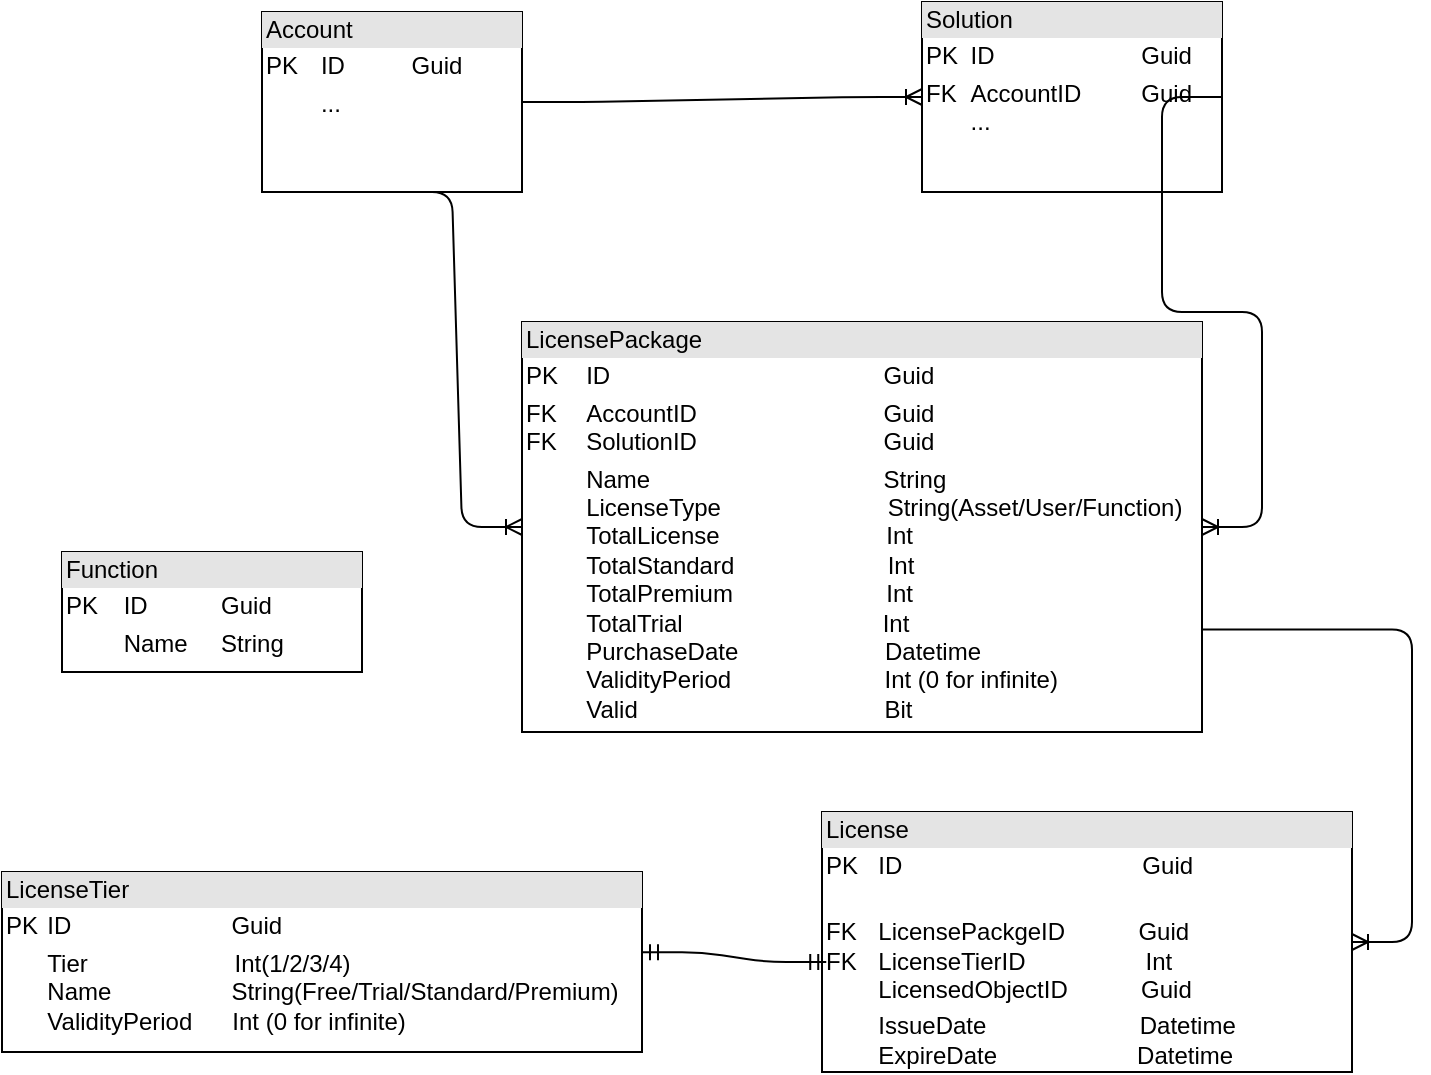 <mxfile version="10.6.7" type="github"><diagram id="KSxbOmOcH6mmjFgYZ03I" name="Physical Data Model"><mxGraphModel dx="1390" dy="742" grid="1" gridSize="10" guides="1" tooltips="1" connect="1" arrows="1" fold="1" page="1" pageScale="1" pageWidth="850" pageHeight="1100" math="0" shadow="0"><root><mxCell id="0"/><mxCell id="1" parent="0"/><mxCell id="JpbKDBB_kq2TJx9W7iRS-8" value="&lt;div style=&quot;box-sizing: border-box ; width: 100% ; background: #e4e4e4 ; padding: 2px&quot;&gt;LicensePackage&lt;br&gt;&lt;/div&gt;&lt;table style=&quot;width: 100% ; font-size: 1em&quot; cellpadding=&quot;2&quot; cellspacing=&quot;0&quot;&gt;&lt;tbody&gt;&lt;tr&gt;&lt;td&gt;PK&lt;/td&gt;&lt;td&gt;ID&amp;nbsp; &amp;nbsp; &amp;nbsp; &amp;nbsp; &amp;nbsp; &amp;nbsp; &amp;nbsp; &amp;nbsp; &amp;nbsp; &amp;nbsp; &amp;nbsp; &amp;nbsp; &amp;nbsp; &amp;nbsp; &amp;nbsp; &amp;nbsp; &amp;nbsp; &amp;nbsp; &amp;nbsp; &amp;nbsp; &amp;nbsp;Guid&lt;br&gt;&lt;/td&gt;&lt;/tr&gt;&lt;tr&gt;&lt;td&gt;FK&amp;nbsp; &amp;nbsp;&lt;br&gt;FK&lt;br&gt;&lt;/td&gt;&lt;td&gt;AccountID&amp;nbsp; &amp;nbsp; &amp;nbsp; &amp;nbsp; &amp;nbsp; &amp;nbsp; &amp;nbsp; &amp;nbsp; &amp;nbsp; &amp;nbsp; &amp;nbsp; &amp;nbsp; &amp;nbsp; &amp;nbsp; Guid&lt;br&gt;SolutionID&amp;nbsp; &amp;nbsp; &amp;nbsp; &amp;nbsp; &amp;nbsp; &amp;nbsp; &amp;nbsp; &amp;nbsp; &amp;nbsp; &amp;nbsp; &amp;nbsp; &amp;nbsp; &amp;nbsp; &amp;nbsp; Guid&lt;br&gt;&lt;/td&gt;&lt;/tr&gt;&lt;tr&gt;&lt;td&gt;&lt;/td&gt;&lt;td&gt;Name&amp;nbsp; &amp;nbsp; &amp;nbsp; &amp;nbsp; &amp;nbsp; &amp;nbsp; &amp;nbsp; &amp;nbsp; &amp;nbsp; &amp;nbsp; &amp;nbsp; &amp;nbsp; &amp;nbsp; &amp;nbsp; &amp;nbsp; &amp;nbsp; &amp;nbsp; &amp;nbsp;String&lt;br&gt;LicenseType&amp;nbsp; &amp;nbsp; &amp;nbsp; &amp;nbsp; &amp;nbsp; &amp;nbsp; &amp;nbsp; &amp;nbsp; &amp;nbsp; &amp;nbsp; &amp;nbsp; &amp;nbsp; &amp;nbsp;String(Asset/User/Function)&lt;br&gt;TotalLicense&amp;nbsp; &amp;nbsp; &amp;nbsp; &amp;nbsp; &amp;nbsp; &amp;nbsp; &amp;nbsp; &amp;nbsp; &amp;nbsp; &amp;nbsp; &amp;nbsp; &amp;nbsp; &amp;nbsp;Int&lt;br&gt;TotalStandard&amp;nbsp; &amp;nbsp; &amp;nbsp; &amp;nbsp; &amp;nbsp; &amp;nbsp; &amp;nbsp; &amp;nbsp; &amp;nbsp; &amp;nbsp; &amp;nbsp; &amp;nbsp;Int&lt;br&gt;TotalPremium&amp;nbsp; &amp;nbsp; &amp;nbsp; &amp;nbsp; &amp;nbsp; &amp;nbsp; &amp;nbsp; &amp;nbsp; &amp;nbsp; &amp;nbsp; &amp;nbsp; &amp;nbsp;Int&lt;br&gt;TotalTrial&amp;nbsp; &amp;nbsp; &amp;nbsp; &amp;nbsp; &amp;nbsp; &amp;nbsp; &amp;nbsp; &amp;nbsp; &amp;nbsp; &amp;nbsp; &amp;nbsp; &amp;nbsp; &amp;nbsp; &amp;nbsp; &amp;nbsp; Int&lt;br&gt;PurchaseDate&amp;nbsp; &amp;nbsp; &amp;nbsp; &amp;nbsp; &amp;nbsp; &amp;nbsp; &amp;nbsp; &amp;nbsp; &amp;nbsp; &amp;nbsp; &amp;nbsp; Datetime&lt;br&gt;ValidityPeriod&amp;nbsp; &amp;nbsp; &amp;nbsp; &amp;nbsp; &amp;nbsp; &amp;nbsp; &amp;nbsp; &amp;nbsp; &amp;nbsp; &amp;nbsp; &amp;nbsp; &amp;nbsp;Int (0 for infinite)&lt;br&gt;Valid&amp;nbsp; &amp;nbsp; &amp;nbsp; &amp;nbsp; &amp;nbsp; &amp;nbsp; &amp;nbsp; &amp;nbsp; &amp;nbsp; &amp;nbsp; &amp;nbsp; &amp;nbsp; &amp;nbsp; &amp;nbsp; &amp;nbsp; &amp;nbsp; &amp;nbsp; &amp;nbsp; &amp;nbsp;Bit&lt;br&gt;&lt;br&gt;&lt;br&gt;&lt;br&gt;&lt;br&gt;&lt;/td&gt;&lt;/tr&gt;&lt;/tbody&gt;&lt;/table&gt;" style="verticalAlign=top;align=left;overflow=fill;html=1;" parent="1" vertex="1"><mxGeometry x="320" y="285" width="340" height="205" as="geometry"/></mxCell><mxCell id="ixGIHUXid6AagIPGlyrk-13" value="&lt;div style=&quot;box-sizing: border-box ; width: 100% ; background: #e4e4e4 ; padding: 2px&quot;&gt;License&lt;br&gt;&lt;/div&gt;&lt;table style=&quot;width: 100% ; font-size: 1em&quot; cellpadding=&quot;2&quot; cellspacing=&quot;0&quot;&gt;&lt;tbody&gt;&lt;tr&gt;&lt;td&gt;PK&lt;/td&gt;&lt;td&gt;ID&amp;nbsp; &amp;nbsp; &amp;nbsp; &amp;nbsp; &amp;nbsp; &amp;nbsp; &amp;nbsp; &amp;nbsp; &amp;nbsp; &amp;nbsp; &amp;nbsp; &amp;nbsp; &amp;nbsp; &amp;nbsp; &amp;nbsp; &amp;nbsp; &amp;nbsp; &amp;nbsp; Guid&lt;br&gt;&lt;/td&gt;&lt;/tr&gt;&lt;tr&gt;&lt;td&gt;FK&lt;br&gt;FK&lt;/td&gt;&lt;td&gt;&lt;br&gt;LicensePackgeID&amp;nbsp; &amp;nbsp; &amp;nbsp; &amp;nbsp; &amp;nbsp; &amp;nbsp;Guid&lt;br&gt;LicenseTierID&amp;nbsp; &amp;nbsp; &amp;nbsp; &amp;nbsp; &amp;nbsp; &amp;nbsp; &amp;nbsp; &amp;nbsp; &amp;nbsp; Int&lt;br&gt;LicensedObjectID&amp;nbsp; &amp;nbsp; &amp;nbsp; &amp;nbsp; &amp;nbsp; &amp;nbsp;Guid&lt;br&gt;&lt;/td&gt;&lt;/tr&gt;&lt;tr&gt;&lt;td&gt;&lt;br&gt;&lt;/td&gt;&lt;td&gt;IssueDate&amp;nbsp; &amp;nbsp; &amp;nbsp; &amp;nbsp; &amp;nbsp; &amp;nbsp; &amp;nbsp; &amp;nbsp; &amp;nbsp; &amp;nbsp; &amp;nbsp; &amp;nbsp;Datetime&lt;br&gt;ExpireDate&amp;nbsp; &amp;nbsp; &amp;nbsp; &amp;nbsp; &amp;nbsp; &amp;nbsp; &amp;nbsp; &amp;nbsp; &amp;nbsp; &amp;nbsp; &amp;nbsp;Datetime&lt;br&gt;&lt;br&gt;&lt;br&gt;&lt;br&gt;&lt;br&gt;&lt;/td&gt;&lt;/tr&gt;&lt;/tbody&gt;&lt;/table&gt;" style="verticalAlign=top;align=left;overflow=fill;html=1;" parent="1" vertex="1"><mxGeometry x="470" y="530" width="265" height="130" as="geometry"/></mxCell><mxCell id="ixGIHUXid6AagIPGlyrk-14" value="&lt;div style=&quot;box-sizing: border-box ; width: 100% ; background: #e4e4e4 ; padding: 2px&quot;&gt;Solution&lt;/div&gt;&lt;table style=&quot;width: 100% ; font-size: 1em&quot; cellpadding=&quot;2&quot; cellspacing=&quot;0&quot;&gt;&lt;tbody&gt;&lt;tr&gt;&lt;td&gt;PK&lt;/td&gt;&lt;td&gt;ID&amp;nbsp; &amp;nbsp; &amp;nbsp; &amp;nbsp; &amp;nbsp; &amp;nbsp; &amp;nbsp; &amp;nbsp; &amp;nbsp; &amp;nbsp; &amp;nbsp; Guid&lt;/td&gt;&lt;/tr&gt;&lt;tr&gt;&lt;td&gt;FK&lt;br&gt;&lt;br&gt;&lt;/td&gt;&lt;td&gt;AccountID&amp;nbsp; &amp;nbsp; &amp;nbsp; &amp;nbsp; &amp;nbsp;Guid&lt;br&gt;...&lt;/td&gt;&lt;/tr&gt;&lt;tr&gt;&lt;td&gt;&lt;/td&gt;&lt;td&gt;&lt;br&gt;&lt;br&gt;&lt;/td&gt;&lt;/tr&gt;&lt;/tbody&gt;&lt;/table&gt;" style="verticalAlign=top;align=left;overflow=fill;html=1;" parent="1" vertex="1"><mxGeometry x="520" y="125" width="150" height="95" as="geometry"/></mxCell><mxCell id="ixGIHUXid6AagIPGlyrk-16" value="&lt;div style=&quot;box-sizing: border-box ; width: 100% ; background: #e4e4e4 ; padding: 2px&quot;&gt;Account&lt;/div&gt;&lt;table style=&quot;width: 100% ; font-size: 1em&quot; cellpadding=&quot;2&quot; cellspacing=&quot;0&quot;&gt;&lt;tbody&gt;&lt;tr&gt;&lt;td&gt;PK&lt;/td&gt;&lt;td&gt;ID&amp;nbsp; &amp;nbsp; &amp;nbsp; &amp;nbsp; &amp;nbsp; Guid&lt;/td&gt;&lt;/tr&gt;&lt;tr&gt;&lt;td&gt;&lt;br&gt;&lt;/td&gt;&lt;td&gt;...&lt;/td&gt;&lt;/tr&gt;&lt;tr&gt;&lt;td&gt;&lt;/td&gt;&lt;td&gt;&lt;br&gt;&lt;/td&gt;&lt;/tr&gt;&lt;/tbody&gt;&lt;/table&gt;" style="verticalAlign=top;align=left;overflow=fill;html=1;" parent="1" vertex="1"><mxGeometry x="190" y="130" width="130" height="90" as="geometry"/></mxCell><mxCell id="ixGIHUXid6AagIPGlyrk-19" value="" style="edgeStyle=entityRelationEdgeStyle;fontSize=12;html=1;endArrow=ERoneToMany;exitX=1;exitY=0.5;exitDx=0;exitDy=0;" parent="1" source="ixGIHUXid6AagIPGlyrk-16" target="ixGIHUXid6AagIPGlyrk-14" edge="1"><mxGeometry width="100" height="100" relative="1" as="geometry"><mxPoint x="405" y="740" as="sourcePoint"/><mxPoint x="505" y="640" as="targetPoint"/></mxGeometry></mxCell><mxCell id="ixGIHUXid6AagIPGlyrk-24" value="" style="edgeStyle=entityRelationEdgeStyle;fontSize=12;html=1;endArrow=ERoneToMany;exitX=1;exitY=0.5;exitDx=0;exitDy=0;" parent="1" source="ixGIHUXid6AagIPGlyrk-14" target="JpbKDBB_kq2TJx9W7iRS-8" edge="1"><mxGeometry width="100" height="100" relative="1" as="geometry"><mxPoint x="600" y="305" as="sourcePoint"/><mxPoint x="280" y="505" as="targetPoint"/></mxGeometry></mxCell><mxCell id="ixGIHUXid6AagIPGlyrk-27" value="" style="edgeStyle=entityRelationEdgeStyle;fontSize=12;html=1;endArrow=ERoneToMany;exitX=0.5;exitY=1;exitDx=0;exitDy=0;entryX=0;entryY=0.5;entryDx=0;entryDy=0;" parent="1" source="ixGIHUXid6AagIPGlyrk-16" target="JpbKDBB_kq2TJx9W7iRS-8" edge="1"><mxGeometry width="100" height="100" relative="1" as="geometry"><mxPoint x="180" y="890" as="sourcePoint"/><mxPoint x="280" y="790" as="targetPoint"/></mxGeometry></mxCell><mxCell id="ixGIHUXid6AagIPGlyrk-28" value="" style="edgeStyle=entityRelationEdgeStyle;fontSize=12;html=1;endArrow=ERoneToMany;exitX=1;exitY=0.75;exitDx=0;exitDy=0;" parent="1" source="JpbKDBB_kq2TJx9W7iRS-8" target="ixGIHUXid6AagIPGlyrk-13" edge="1"><mxGeometry width="100" height="100" relative="1" as="geometry"><mxPoint x="190" y="880" as="sourcePoint"/><mxPoint x="290" y="780" as="targetPoint"/></mxGeometry></mxCell><mxCell id="ixGIHUXid6AagIPGlyrk-29" value="&lt;div style=&quot;box-sizing: border-box ; width: 100% ; background: #e4e4e4 ; padding: 2px&quot;&gt;LicenseTier&lt;br&gt;&lt;/div&gt;&lt;table style=&quot;width: 100% ; font-size: 1em&quot; cellpadding=&quot;2&quot; cellspacing=&quot;0&quot;&gt;&lt;tbody&gt;&lt;tr&gt;&lt;td&gt;PK&lt;/td&gt;&lt;td&gt;ID&amp;nbsp; &amp;nbsp; &amp;nbsp; &amp;nbsp; &amp;nbsp; &amp;nbsp; &amp;nbsp; &amp;nbsp; &amp;nbsp; &amp;nbsp; &amp;nbsp; &amp;nbsp; Guid&lt;br&gt;&lt;/td&gt;&lt;/tr&gt;&lt;tr&gt;&lt;td&gt;&lt;br&gt;&lt;/td&gt;&lt;td&gt;Tier&amp;nbsp; &amp;nbsp; &amp;nbsp; &amp;nbsp; &amp;nbsp; &amp;nbsp; &amp;nbsp; &amp;nbsp; &amp;nbsp; &amp;nbsp; &amp;nbsp; Int(1/2/3/4)&lt;br&gt;Name&amp;nbsp; &amp;nbsp; &amp;nbsp; &amp;nbsp; &amp;nbsp; &amp;nbsp; &amp;nbsp; &amp;nbsp; &amp;nbsp; String(Free/Trial/Standard/Premium)&lt;br&gt;ValidityPeriod&amp;nbsp; &amp;nbsp; &amp;nbsp; Int (0 for infinite)&lt;/td&gt;&lt;/tr&gt;&lt;tr&gt;&lt;td&gt;&lt;/td&gt;&lt;td&gt;&lt;br&gt;&lt;br&gt;&lt;br&gt;&lt;br&gt;&lt;/td&gt;&lt;/tr&gt;&lt;/tbody&gt;&lt;/table&gt;" style="verticalAlign=top;align=left;overflow=fill;html=1;" parent="1" vertex="1"><mxGeometry x="60" y="560" width="320" height="90" as="geometry"/></mxCell><mxCell id="cGQ6ZyAgJR6jzeZ4LdBA-5" value="" style="edgeStyle=entityRelationEdgeStyle;fontSize=12;html=1;endArrow=ERmandOne;startArrow=ERmandOne;entryX=0.008;entryY=0.577;entryDx=0;entryDy=0;entryPerimeter=0;exitX=1;exitY=0.446;exitDx=0;exitDy=0;exitPerimeter=0;" parent="1" source="ixGIHUXid6AagIPGlyrk-29" target="ixGIHUXid6AagIPGlyrk-13" edge="1"><mxGeometry width="100" height="100" relative="1" as="geometry"><mxPoint x="70" y="800" as="sourcePoint"/><mxPoint x="170" y="700" as="targetPoint"/></mxGeometry></mxCell><mxCell id="cGQ6ZyAgJR6jzeZ4LdBA-6" value="&lt;div style=&quot;box-sizing: border-box ; width: 100% ; background: #e4e4e4 ; padding: 2px&quot;&gt;Function&lt;/div&gt;&lt;table style=&quot;width: 100% ; font-size: 1em&quot; cellpadding=&quot;2&quot; cellspacing=&quot;0&quot;&gt;&lt;tbody&gt;&lt;tr&gt;&lt;td&gt;PK&lt;/td&gt;&lt;td&gt;ID&amp;nbsp; &amp;nbsp; &amp;nbsp; &amp;nbsp; &amp;nbsp; &amp;nbsp;Guid&lt;br&gt;&lt;/td&gt;&lt;/tr&gt;&lt;tr&gt;&lt;td&gt;&lt;br&gt;&lt;/td&gt;&lt;td&gt;Name&amp;nbsp; &amp;nbsp; &amp;nbsp;String&lt;br&gt;&lt;br&gt;&lt;/td&gt;&lt;/tr&gt;&lt;tr&gt;&lt;td&gt;&lt;/td&gt;&lt;td&gt;&lt;br&gt;&lt;br&gt;&lt;br&gt;&lt;br&gt;&lt;/td&gt;&lt;/tr&gt;&lt;/tbody&gt;&lt;/table&gt;" style="verticalAlign=top;align=left;overflow=fill;html=1;" parent="1" vertex="1"><mxGeometry x="90" y="400" width="150" height="60" as="geometry"/></mxCell></root></mxGraphModel></diagram><diagram id="Ga2pKfcPRZZUnu-aJ7hj" name="Data Flow Chart"><mxGraphModel dx="1390" dy="742" grid="1" gridSize="10" guides="1" tooltips="1" connect="1" arrows="1" fold="1" page="1" pageScale="1" pageWidth="850" pageHeight="1100" math="0" shadow="0"><root><mxCell id="tUY4tZC0ZSs9ELTS7YR9-0"/><mxCell id="tUY4tZC0ZSs9ELTS7YR9-1" parent="tUY4tZC0ZSs9ELTS7YR9-0"/><mxCell id="dagdzYDTlH-CbPXMyH5S-0" value="Solution1" style="rounded=1;whiteSpace=wrap;html=1;arcSize=50;" vertex="1" parent="tUY4tZC0ZSs9ELTS7YR9-1"><mxGeometry x="80" y="120" width="90" height="50" as="geometry"/></mxCell><mxCell id="dagdzYDTlH-CbPXMyH5S-1" value="Solution2" style="rounded=1;whiteSpace=wrap;html=1;arcSize=50;" vertex="1" parent="tUY4tZC0ZSs9ELTS7YR9-1"><mxGeometry x="195" y="120" width="90" height="50" as="geometry"/></mxCell><mxCell id="dagdzYDTlH-CbPXMyH5S-3" value="Solution3" style="rounded=1;whiteSpace=wrap;html=1;arcSize=50;" vertex="1" parent="tUY4tZC0ZSs9ELTS7YR9-1"><mxGeometry x="305" y="120" width="90" height="50" as="geometry"/></mxCell><mxCell id="dagdzYDTlH-CbPXMyH5S-4" value="AdminSite" style="rounded=1;whiteSpace=wrap;html=1;arcSize=50;" vertex="1" parent="tUY4tZC0ZSs9ELTS7YR9-1"><mxGeometry x="490" y="120" width="90" height="50" as="geometry"/></mxCell><mxCell id="dagdzYDTlH-CbPXMyH5S-7" value="" style="rounded=0;whiteSpace=wrap;html=1;" vertex="1" parent="tUY4tZC0ZSs9ELTS7YR9-1"><mxGeometry x="80" y="347" width="570" height="323" as="geometry"/></mxCell><mxCell id="dagdzYDTlH-CbPXMyH5S-9" value="&lt;font style=&quot;font-size: 18px&quot;&gt;Platform&lt;/font&gt;" style="text;html=1;strokeColor=none;fillColor=none;align=center;verticalAlign=middle;whiteSpace=wrap;rounded=0;" vertex="1" parent="tUY4tZC0ZSs9ELTS7YR9-1"><mxGeometry x="112.5" y="360" width="50" height="30" as="geometry"/></mxCell><mxCell id="dagdzYDTlH-CbPXMyH5S-10" value="Protected API Controllers" style="rounded=1;whiteSpace=wrap;html=1;" vertex="1" parent="tUY4tZC0ZSs9ELTS7YR9-1"><mxGeometry x="189" y="383" width="100" height="60" as="geometry"/></mxCell><mxCell id="dagdzYDTlH-CbPXMyH5S-11" value="License Controller" style="rounded=1;whiteSpace=wrap;html=1;" vertex="1" parent="tUY4tZC0ZSs9ELTS7YR9-1"><mxGeometry x="485" y="383" width="100" height="60" as="geometry"/></mxCell><mxCell id="dagdzYDTlH-CbPXMyH5S-12" value="License Management" style="rounded=1;whiteSpace=wrap;html=1;" vertex="1" parent="tUY4tZC0ZSs9ELTS7YR9-1"><mxGeometry x="320" y="506" width="120" height="60" as="geometry"/></mxCell><mxCell id="dagdzYDTlH-CbPXMyH5S-15" value="......" style="text;html=1;strokeColor=none;fillColor=none;align=center;verticalAlign=middle;whiteSpace=wrap;rounded=0;" vertex="1" parent="tUY4tZC0ZSs9ELTS7YR9-1"><mxGeometry x="405" y="135" width="40" height="20" as="geometry"/></mxCell><mxCell id="93HmT2TomzyNBD_ghCs3-3" value="" style="strokeWidth=2;html=1;shape=mxgraph.flowchart.annotation_1;align=left;pointerEvents=1;direction=north;" vertex="1" parent="tUY4tZC0ZSs9ELTS7YR9-1"><mxGeometry x="120" y="170" width="120" height="30" as="geometry"/></mxCell><mxCell id="93HmT2TomzyNBD_ghCs3-4" value="" style="strokeWidth=2;html=1;shape=mxgraph.flowchart.annotation_1;align=left;pointerEvents=1;direction=north;" vertex="1" parent="tUY4tZC0ZSs9ELTS7YR9-1"><mxGeometry x="240" y="170" width="120" height="30" as="geometry"/></mxCell><mxCell id="93HmT2TomzyNBD_ghCs3-5" value="" style="endArrow=classic;html=1;exitX=0;exitY=0;exitDx=0;exitDy=0;exitPerimeter=0;" edge="1" parent="tUY4tZC0ZSs9ELTS7YR9-1" source="93HmT2TomzyNBD_ghCs3-4" target="dagdzYDTlH-CbPXMyH5S-10"><mxGeometry width="50" height="50" relative="1" as="geometry"><mxPoint x="80" y="550" as="sourcePoint"/><mxPoint x="130" y="500" as="targetPoint"/></mxGeometry></mxCell><mxCell id="93HmT2TomzyNBD_ghCs3-9" value="" style="swimlane;fontStyle=0;childLayout=stackLayout;horizontal=1;startSize=22;fillColor=none;horizontalStack=0;resizeParent=1;resizeParentMax=0;resizeLast=0;collapsible=1;marginBottom=0;swimlaneFillColor=#ffffff;align=center;fontSize=14;" vertex="1" parent="tUY4tZC0ZSs9ELTS7YR9-1"><mxGeometry x="250" y="210.5" width="150" height="126" as="geometry"><mxRectangle x="250" y="215.5" width="50" height="40" as="alternateBounds"/></mxGeometry></mxCell><mxCell id="93HmT2TomzyNBD_ghCs3-10" value="SolutionID" style="text;strokeColor=none;fillColor=none;spacingLeft=4;spacingRight=4;overflow=hidden;rotatable=0;points=[[0,0.5],[1,0.5]];portConstraint=eastwest;fontSize=12;" vertex="1" parent="93HmT2TomzyNBD_ghCs3-9"><mxGeometry y="22" width="150" height="26" as="geometry"/></mxCell><mxCell id="93HmT2TomzyNBD_ghCs3-11" value="AccountID" style="text;strokeColor=none;fillColor=none;spacingLeft=4;spacingRight=4;overflow=hidden;rotatable=0;points=[[0,0.5],[1,0.5]];portConstraint=eastwest;fontSize=12;" vertex="1" parent="93HmT2TomzyNBD_ghCs3-9"><mxGeometry y="48" width="150" height="26" as="geometry"/></mxCell><mxCell id="93HmT2TomzyNBD_ghCs3-12" value="UserID" style="text;strokeColor=none;fillColor=none;spacingLeft=4;spacingRight=4;overflow=hidden;rotatable=0;points=[[0,0.5],[1,0.5]];portConstraint=eastwest;fontSize=12;" vertex="1" parent="93HmT2TomzyNBD_ghCs3-9"><mxGeometry y="74" width="150" height="26" as="geometry"/></mxCell><mxCell id="93HmT2TomzyNBD_ghCs3-13" value="AeestID" style="text;strokeColor=none;fillColor=none;spacingLeft=4;spacingRight=4;overflow=hidden;rotatable=0;points=[[0,0.5],[1,0.5]];portConstraint=eastwest;fontSize=12;" vertex="1" parent="93HmT2TomzyNBD_ghCs3-9"><mxGeometry y="100" width="150" height="26" as="geometry"/></mxCell><mxCell id="93HmT2TomzyNBD_ghCs3-14" value="" style="swimlane;fontStyle=0;childLayout=stackLayout;horizontal=1;startSize=22;fillColor=none;horizontalStack=0;resizeParent=1;resizeParentMax=0;resizeLast=0;collapsible=1;marginBottom=0;swimlaneFillColor=#ffffff;align=center;fontSize=14;" vertex="1" parent="tUY4tZC0ZSs9ELTS7YR9-1"><mxGeometry x="137.5" y="471" width="85" height="48" as="geometry"><mxRectangle x="250" y="215.5" width="50" height="40" as="alternateBounds"/></mxGeometry></mxCell><mxCell id="93HmT2TomzyNBD_ghCs3-15" value="ModuleID" style="text;strokeColor=none;fillColor=none;spacingLeft=4;spacingRight=4;overflow=hidden;rotatable=0;points=[[0,0.5],[1,0.5]];portConstraint=eastwest;fontSize=12;" vertex="1" parent="93HmT2TomzyNBD_ghCs3-14"><mxGeometry y="22" width="85" height="26" as="geometry"/></mxCell><mxCell id="93HmT2TomzyNBD_ghCs3-24" value="LicenseDto" style="swimlane;fontStyle=0;childLayout=stackLayout;horizontal=1;startSize=22;fillColor=none;horizontalStack=0;resizeParent=1;resizeParentMax=0;resizeLast=0;collapsible=1;marginBottom=0;swimlaneFillColor=#ffffff;align=center;fontSize=14;" vertex="1" parent="tUY4tZC0ZSs9ELTS7YR9-1"><mxGeometry x="297" y="397" width="108" height="74" as="geometry"><mxRectangle x="250" y="215.5" width="50" height="40" as="alternateBounds"/></mxGeometry></mxCell><mxCell id="93HmT2TomzyNBD_ghCs3-25" value="LicenseTier" style="text;strokeColor=none;fillColor=none;spacingLeft=4;spacingRight=4;overflow=hidden;rotatable=0;points=[[0,0.5],[1,0.5]];portConstraint=eastwest;fontSize=12;" vertex="1" parent="93HmT2TomzyNBD_ghCs3-24"><mxGeometry y="22" width="108" height="26" as="geometry"/></mxCell><mxCell id="93HmT2TomzyNBD_ghCs3-26" value="ExpireDate" style="text;strokeColor=none;fillColor=none;spacingLeft=4;spacingRight=4;overflow=hidden;rotatable=0;points=[[0,0.5],[1,0.5]];portConstraint=eastwest;fontSize=12;" vertex="1" parent="93HmT2TomzyNBD_ghCs3-24"><mxGeometry y="48" width="108" height="26" as="geometry"/></mxCell><mxCell id="xBq7V-062DbIxEvdO1Gb-3" value="" style="edgeStyle=segmentEdgeStyle;endArrow=classic;html=1;exitX=1;exitY=0.25;exitDx=0;exitDy=0;entryX=0.25;entryY=1;entryDx=0;entryDy=0;" edge="1" parent="tUY4tZC0ZSs9ELTS7YR9-1" source="dagdzYDTlH-CbPXMyH5S-12" target="dagdzYDTlH-CbPXMyH5S-11"><mxGeometry width="50" height="50" relative="1" as="geometry"><mxPoint x="330" y="522" as="sourcePoint"/><mxPoint x="288" y="461" as="targetPoint"/></mxGeometry></mxCell><mxCell id="xBq7V-062DbIxEvdO1Gb-7" value="License Packge" style="verticalLabelPosition=bottom;verticalAlign=top;html=1;strokeWidth=2;shape=parallelogram;perimeter=parallelogramPerimeter;whiteSpace=wrap;rounded=1;arcSize=12;size=0.23;" vertex="1" parent="tUY4tZC0ZSs9ELTS7YR9-1"><mxGeometry x="555" y="188" width="60" height="31" as="geometry"/></mxCell><mxCell id="xBq7V-062DbIxEvdO1Gb-9" value="License" style="verticalLabelPosition=bottom;verticalAlign=top;html=1;strokeWidth=2;shape=parallelogram;perimeter=parallelogramPerimeter;whiteSpace=wrap;rounded=1;arcSize=12;size=0.23;" vertex="1" parent="tUY4tZC0ZSs9ELTS7YR9-1"><mxGeometry x="555" y="272" width="60" height="31" as="geometry"/></mxCell><mxCell id="xBq7V-062DbIxEvdO1Gb-10" value="" style="edgeStyle=segmentEdgeStyle;endArrow=classic;html=1;exitX=0.57;exitY=0.983;exitDx=0;exitDy=0;entryX=1;entryY=0.75;entryDx=0;entryDy=0;exitPerimeter=0;" edge="1" parent="tUY4tZC0ZSs9ELTS7YR9-1" source="dagdzYDTlH-CbPXMyH5S-11" target="dagdzYDTlH-CbPXMyH5S-12"><mxGeometry width="50" height="50" relative="1" as="geometry"><mxPoint x="80" y="660" as="sourcePoint"/><mxPoint x="130" y="610" as="targetPoint"/><Array as="points"><mxPoint x="542" y="551"/></Array></mxGeometry></mxCell><mxCell id="xBq7V-062DbIxEvdO1Gb-11" value="" style="edgeStyle=segmentEdgeStyle;endArrow=classic;html=1;exitX=0.183;exitY=-0.017;exitDx=0;exitDy=0;entryX=0.75;entryY=1;entryDx=0;entryDy=0;exitPerimeter=0;" edge="1" parent="tUY4tZC0ZSs9ELTS7YR9-1" source="dagdzYDTlH-CbPXMyH5S-12" target="dagdzYDTlH-CbPXMyH5S-10"><mxGeometry width="50" height="50" relative="1" as="geometry"><mxPoint x="260" y="456" as="sourcePoint"/><mxPoint x="330" y="546" as="targetPoint"/><Array as="points"><mxPoint x="342" y="480"/><mxPoint x="264" y="480"/></Array></mxGeometry></mxCell><mxCell id="xBq7V-062DbIxEvdO1Gb-12" value="" style="edgeStyle=segmentEdgeStyle;endArrow=classic;html=1;exitX=0.5;exitY=1;exitDx=0;exitDy=0;entryX=0;entryY=0.5;entryDx=0;entryDy=0;" edge="1" parent="tUY4tZC0ZSs9ELTS7YR9-1" source="dagdzYDTlH-CbPXMyH5S-10" target="dagdzYDTlH-CbPXMyH5S-12"><mxGeometry width="50" height="50" relative="1" as="geometry"><mxPoint x="352" y="515" as="sourcePoint"/><mxPoint x="274" y="453" as="targetPoint"/><Array as="points"><mxPoint x="239" y="536"/></Array></mxGeometry></mxCell><mxCell id="xBq7V-062DbIxEvdO1Gb-13" value="Memory Cache" style="rounded=1;whiteSpace=wrap;html=1;arcSize=18;" vertex="1" parent="tUY4tZC0ZSs9ELTS7YR9-1"><mxGeometry x="320" y="610" width="120" height="51" as="geometry"/></mxCell><mxCell id="xBq7V-062DbIxEvdO1Gb-14" value="" style="endArrow=classic;startArrow=classic;html=1;entryX=0.5;entryY=1;entryDx=0;entryDy=0;" edge="1" parent="tUY4tZC0ZSs9ELTS7YR9-1" source="xBq7V-062DbIxEvdO1Gb-13" target="dagdzYDTlH-CbPXMyH5S-12"><mxGeometry width="50" height="50" relative="1" as="geometry"><mxPoint x="80" y="740" as="sourcePoint"/><mxPoint x="130" y="690" as="targetPoint"/></mxGeometry></mxCell><mxCell id="xBq7V-062DbIxEvdO1Gb-15" value="" style="endArrow=classic;startArrow=classic;html=1;entryX=0.5;entryY=1;entryDx=0;entryDy=0;exitX=0.5;exitY=0;exitDx=0;exitDy=0;" edge="1" parent="tUY4tZC0ZSs9ELTS7YR9-1" source="dagdzYDTlH-CbPXMyH5S-11" target="dagdzYDTlH-CbPXMyH5S-4"><mxGeometry width="50" height="50" relative="1" as="geometry"><mxPoint x="80" y="740" as="sourcePoint"/><mxPoint x="130" y="690" as="targetPoint"/></mxGeometry></mxCell></root></mxGraphModel></diagram><diagram id="lzik223iiCsrk1k3yCJo" name="Inside Flow"><mxGraphModel dx="1635" dy="873" grid="1" gridSize="10" guides="1" tooltips="1" connect="1" arrows="1" fold="1" page="1" pageScale="1" pageWidth="850" pageHeight="1100" math="0" shadow="0"><root><mxCell id="2TIleIHDlY4YbE7Ja0DV-0"/><mxCell id="2TIleIHDlY4YbE7Ja0DV-1" parent="2TIleIHDlY4YbE7Ja0DV-0"/><mxCell id="afLYmKaXUe6SO4eEqty--5" value="" style="edgeStyle=orthogonalEdgeStyle;rounded=0;orthogonalLoop=1;jettySize=auto;html=1;" edge="1" parent="2TIleIHDlY4YbE7Ja0DV-1" source="Km2rjBwuWGD9jzRZR77W-0" target="afLYmKaXUe6SO4eEqty--4"><mxGeometry relative="1" as="geometry"/></mxCell><mxCell id="Km2rjBwuWGD9jzRZR77W-0" value="Start" style="strokeWidth=2;html=1;shape=mxgraph.flowchart.start_1;whiteSpace=wrap;" vertex="1" parent="2TIleIHDlY4YbE7Ja0DV-1"><mxGeometry x="375" y="80" width="100" height="60" as="geometry"/></mxCell><mxCell id="afLYmKaXUe6SO4eEqty--1" value="&lt;font style=&quot;font-size: 18px&quot;&gt;Protected API&lt;br&gt;&lt;/font&gt;&lt;br&gt;" style="text;html=1;strokeColor=none;fillColor=none;align=center;verticalAlign=middle;whiteSpace=wrap;rounded=0;" vertex="1" parent="2TIleIHDlY4YbE7Ja0DV-1"><mxGeometry x="80" y="40" width="200" height="60" as="geometry"/></mxCell><mxCell id="afLYmKaXUe6SO4eEqty--7" value="" style="edgeStyle=orthogonalEdgeStyle;rounded=0;orthogonalLoop=1;jettySize=auto;html=1;" edge="1" parent="2TIleIHDlY4YbE7Ja0DV-1" source="afLYmKaXUe6SO4eEqty--4"><mxGeometry relative="1" as="geometry"><mxPoint x="425" y="270" as="targetPoint"/></mxGeometry></mxCell><mxCell id="afLYmKaXUe6SO4eEqty--4" value="License Check" style="rounded=1;whiteSpace=wrap;html=1;absoluteArcSize=1;arcSize=14;strokeWidth=2;" vertex="1" parent="2TIleIHDlY4YbE7Ja0DV-1"><mxGeometry x="370" y="180" width="110" height="50" as="geometry"/></mxCell><mxCell id="afLYmKaXUe6SO4eEqty--10" value="Yes" style="edgeStyle=orthogonalEdgeStyle;rounded=0;orthogonalLoop=1;jettySize=auto;html=1;" edge="1" parent="2TIleIHDlY4YbE7Ja0DV-1" source="afLYmKaXUe6SO4eEqty--8" target="afLYmKaXUe6SO4eEqty--9"><mxGeometry relative="1" as="geometry"/></mxCell><mxCell id="afLYmKaXUe6SO4eEqty--12" value="No" style="edgeStyle=orthogonalEdgeStyle;rounded=0;orthogonalLoop=1;jettySize=auto;html=1;entryX=1;entryY=0.5;entryDx=0;entryDy=0;" edge="1" parent="2TIleIHDlY4YbE7Ja0DV-1" source="afLYmKaXUe6SO4eEqty--8" target="afLYmKaXUe6SO4eEqty--13"><mxGeometry relative="1" as="geometry"><mxPoint x="295" y="320" as="targetPoint"/></mxGeometry></mxCell><mxCell id="afLYmKaXUe6SO4eEqty--8" value="Memory Cache Hit" style="strokeWidth=2;html=1;shape=mxgraph.flowchart.decision;whiteSpace=wrap;" vertex="1" parent="2TIleIHDlY4YbE7Ja0DV-1"><mxGeometry x="375" y="270" width="100" height="100" as="geometry"/></mxCell><mxCell id="afLYmKaXUe6SO4eEqty--20" value="No" style="edgeStyle=orthogonalEdgeStyle;rounded=0;orthogonalLoop=1;jettySize=auto;html=1;" edge="1" parent="2TIleIHDlY4YbE7Ja0DV-1" source="afLYmKaXUe6SO4eEqty--9"><mxGeometry relative="1" as="geometry"><mxPoint x="425" y="610" as="targetPoint"/></mxGeometry></mxCell><mxCell id="afLYmKaXUe6SO4eEqty--45" value="Yes" style="edgeStyle=orthogonalEdgeStyle;rounded=0;orthogonalLoop=1;jettySize=auto;html=1;entryX=1;entryY=0.5;entryDx=0;entryDy=0;entryPerimeter=0;" edge="1" parent="2TIleIHDlY4YbE7Ja0DV-1" source="afLYmKaXUe6SO4eEqty--9" target="afLYmKaXUe6SO4eEqty--41"><mxGeometry relative="1" as="geometry"><mxPoint x="760" y="900" as="targetPoint"/><Array as="points"><mxPoint x="730" y="480"/><mxPoint x="730" y="893"/></Array></mxGeometry></mxCell><mxCell id="afLYmKaXUe6SO4eEqty--9" value="License Expired" style="strokeWidth=2;html=1;shape=mxgraph.flowchart.decision;whiteSpace=wrap;" vertex="1" parent="2TIleIHDlY4YbE7Ja0DV-1"><mxGeometry x="375" y="430" width="100" height="100" as="geometry"/></mxCell><mxCell id="afLYmKaXUe6SO4eEqty--15" value="" style="edgeStyle=orthogonalEdgeStyle;rounded=0;orthogonalLoop=1;jettySize=auto;html=1;entryX=0;entryY=0.5;entryDx=0;entryDy=0;entryPerimeter=0;" edge="1" parent="2TIleIHDlY4YbE7Ja0DV-1" source="afLYmKaXUe6SO4eEqty--13" target="afLYmKaXUe6SO4eEqty--9"><mxGeometry relative="1" as="geometry"><mxPoint x="245" y="435" as="targetPoint"/><Array as="points"><mxPoint x="245" y="480"/></Array></mxGeometry></mxCell><mxCell id="afLYmKaXUe6SO4eEqty--17" value="" style="edgeStyle=orthogonalEdgeStyle;rounded=0;orthogonalLoop=1;jettySize=auto;html=1;entryX=1;entryY=0.5;entryDx=0;entryDy=0;" edge="1" parent="2TIleIHDlY4YbE7Ja0DV-1" source="afLYmKaXUe6SO4eEqty--13" target="afLYmKaXUe6SO4eEqty--18"><mxGeometry relative="1" as="geometry"><mxPoint x="120" y="320" as="targetPoint"/></mxGeometry></mxCell><mxCell id="afLYmKaXUe6SO4eEqty--13" value="Internal Storage" style="shape=internalStorage;whiteSpace=wrap;html=1;dx=15;dy=15;rounded=1;arcSize=8;strokeWidth=2;" vertex="1" parent="2TIleIHDlY4YbE7Ja0DV-1"><mxGeometry x="180" y="285" width="140" height="70" as="geometry"/></mxCell><mxCell id="afLYmKaXUe6SO4eEqty--18" value="Add to Memory Cache" style="rounded=1;whiteSpace=wrap;html=1;absoluteArcSize=1;arcSize=14;strokeWidth=2;" vertex="1" parent="2TIleIHDlY4YbE7Ja0DV-1"><mxGeometry x="20" y="295" width="110" height="50" as="geometry"/></mxCell><mxCell id="afLYmKaXUe6SO4eEqty--36" value="" style="edgeStyle=orthogonalEdgeStyle;rounded=0;orthogonalLoop=1;jettySize=auto;html=1;" edge="1" parent="2TIleIHDlY4YbE7Ja0DV-1" source="afLYmKaXUe6SO4eEqty--25" target="afLYmKaXUe6SO4eEqty--35"><mxGeometry relative="1" as="geometry"/></mxCell><mxCell id="afLYmKaXUe6SO4eEqty--25" value="Premium" style="rounded=1;whiteSpace=wrap;html=1;absoluteArcSize=1;arcSize=14;strokeWidth=2;" vertex="1" parent="2TIleIHDlY4YbE7Ja0DV-1"><mxGeometry x="559" y="623.5" width="67" height="50" as="geometry"/></mxCell><mxCell id="afLYmKaXUe6SO4eEqty--35" value="Premium&amp;nbsp;Business Logic" style="rounded=1;whiteSpace=wrap;html=1;absoluteArcSize=1;arcSize=14;strokeWidth=2;" vertex="1" parent="2TIleIHDlY4YbE7Ja0DV-1"><mxGeometry x="538" y="740" width="110" height="60" as="geometry"/></mxCell><mxCell id="afLYmKaXUe6SO4eEqty--34" value="" style="edgeStyle=orthogonalEdgeStyle;rounded=0;orthogonalLoop=1;jettySize=auto;html=1;" edge="1" parent="2TIleIHDlY4YbE7Ja0DV-1" source="afLYmKaXUe6SO4eEqty--26" target="afLYmKaXUe6SO4eEqty--33"><mxGeometry relative="1" as="geometry"/></mxCell><mxCell id="afLYmKaXUe6SO4eEqty--26" value="Standard" style="rounded=1;whiteSpace=wrap;html=1;absoluteArcSize=1;arcSize=14;strokeWidth=2;" vertex="1" parent="2TIleIHDlY4YbE7Ja0DV-1"><mxGeometry x="433.5" y="623.5" width="67" height="50" as="geometry"/></mxCell><mxCell id="afLYmKaXUe6SO4eEqty--43" value="" style="edgeStyle=orthogonalEdgeStyle;rounded=0;orthogonalLoop=1;jettySize=auto;html=1;" edge="1" parent="2TIleIHDlY4YbE7Ja0DV-1" target="afLYmKaXUe6SO4eEqty--41"><mxGeometry relative="1" as="geometry"><mxPoint x="425" y="810" as="sourcePoint"/></mxGeometry></mxCell><mxCell id="afLYmKaXUe6SO4eEqty--33" value="Standard&amp;nbsp;Business Logic" style="rounded=1;whiteSpace=wrap;html=1;absoluteArcSize=1;arcSize=14;strokeWidth=2;" vertex="1" parent="2TIleIHDlY4YbE7Ja0DV-1"><mxGeometry x="413" y="742" width="108" height="58" as="geometry"/></mxCell><mxCell id="afLYmKaXUe6SO4eEqty--39" value="" style="edgeStyle=orthogonalEdgeStyle;rounded=0;orthogonalLoop=1;jettySize=auto;html=1;entryX=0.5;entryY=0;entryDx=0;entryDy=0;" edge="1" parent="2TIleIHDlY4YbE7Ja0DV-1" source="afLYmKaXUe6SO4eEqty--27" target="afLYmKaXUe6SO4eEqty--40"><mxGeometry relative="1" as="geometry"><mxPoint x="354.5" y="753.5" as="targetPoint"/></mxGeometry></mxCell><mxCell id="afLYmKaXUe6SO4eEqty--27" value="Trial" style="rounded=1;whiteSpace=wrap;html=1;absoluteArcSize=1;arcSize=14;strokeWidth=2;" vertex="1" parent="2TIleIHDlY4YbE7Ja0DV-1"><mxGeometry x="321" y="623.5" width="67" height="50" as="geometry"/></mxCell><mxCell id="afLYmKaXUe6SO4eEqty--30" value="" style="edgeStyle=orthogonalEdgeStyle;rounded=0;orthogonalLoop=1;jettySize=auto;html=1;" edge="1" parent="2TIleIHDlY4YbE7Ja0DV-1" source="afLYmKaXUe6SO4eEqty--28" target="afLYmKaXUe6SO4eEqty--29"><mxGeometry relative="1" as="geometry"/></mxCell><mxCell id="afLYmKaXUe6SO4eEqty--28" value="Free" style="rounded=1;whiteSpace=wrap;html=1;absoluteArcSize=1;arcSize=14;strokeWidth=2;" vertex="1" parent="2TIleIHDlY4YbE7Ja0DV-1"><mxGeometry x="220" y="623.5" width="67" height="50" as="geometry"/></mxCell><mxCell id="afLYmKaXUe6SO4eEqty--29" value="Free Business Logic" style="rounded=1;whiteSpace=wrap;html=1;absoluteArcSize=1;arcSize=14;strokeWidth=2;" vertex="1" parent="2TIleIHDlY4YbE7Ja0DV-1"><mxGeometry x="220" y="738.5" width="67" height="65" as="geometry"/></mxCell><mxCell id="afLYmKaXUe6SO4eEqty--40" value="Trial&amp;nbsp;Business Logic" style="rounded=1;whiteSpace=wrap;html=1;absoluteArcSize=1;arcSize=14;strokeWidth=2;" vertex="1" parent="2TIleIHDlY4YbE7Ja0DV-1"><mxGeometry x="310.5" y="740" width="89" height="65" as="geometry"/></mxCell><mxCell id="afLYmKaXUe6SO4eEqty--41" value="End" style="strokeWidth=2;html=1;shape=mxgraph.flowchart.terminator;whiteSpace=wrap;" vertex="1" parent="2TIleIHDlY4YbE7Ja0DV-1"><mxGeometry x="375" y="863" width="100" height="60" as="geometry"/></mxCell></root></mxGraphModel></diagram><diagram id="yDeQYMM-kPWUIT11MR7z" name="Flow Diagram - New Customer Onboarding"><mxGraphModel dx="1390" dy="742" grid="1" gridSize="10" guides="1" tooltips="1" connect="1" arrows="1" fold="1" page="1" pageScale="1" pageWidth="850" pageHeight="1100" math="0" shadow="0"><root><mxCell id="2RtMvwUDuluj3FMQANAP-0"/><mxCell id="2RtMvwUDuluj3FMQANAP-1" parent="2RtMvwUDuluj3FMQANAP-0"/><mxCell id="2RtMvwUDuluj3FMQANAP-26" value="Buy Assets/Licenses" style="edgeStyle=orthogonalEdgeStyle;rounded=0;orthogonalLoop=1;jettySize=auto;html=1;" parent="2RtMvwUDuluj3FMQANAP-1" source="2RtMvwUDuluj3FMQANAP-2" edge="1"><mxGeometry relative="1" as="geometry"><mxPoint x="410" y="50" as="targetPoint"/></mxGeometry></mxCell><mxCell id="2RtMvwUDuluj3FMQANAP-76" value="" style="edgeStyle=orthogonalEdgeStyle;rounded=0;orthogonalLoop=1;jettySize=auto;html=1;" parent="2RtMvwUDuluj3FMQANAP-1" source="2RtMvwUDuluj3FMQANAP-2" target="2RtMvwUDuluj3FMQANAP-68" edge="1"><mxGeometry relative="1" as="geometry"/></mxCell><mxCell id="2RtMvwUDuluj3FMQANAP-2" value="Customer" style="shape=umlActor;verticalLabelPosition=bottom;labelBackgroundColor=#ffffff;verticalAlign=top;html=1;" parent="2RtMvwUDuluj3FMQANAP-1" vertex="1"><mxGeometry x="170" y="20" width="30" height="60" as="geometry"/></mxCell><mxCell id="2RtMvwUDuluj3FMQANAP-28" value="" style="edgeStyle=orthogonalEdgeStyle;rounded=0;orthogonalLoop=1;jettySize=auto;html=1;" parent="2RtMvwUDuluj3FMQANAP-1" source="2RtMvwUDuluj3FMQANAP-3" edge="1"><mxGeometry relative="1" as="geometry"><mxPoint x="650" y="50" as="targetPoint"/></mxGeometry></mxCell><mxCell id="2RtMvwUDuluj3FMQANAP-3" value="HxGN&amp;nbsp; Sales" style="shape=umlActor;verticalLabelPosition=bottom;labelBackgroundColor=#ffffff;verticalAlign=top;html=1;" parent="2RtMvwUDuluj3FMQANAP-1" vertex="1"><mxGeometry x="405" y="20" width="30" height="60" as="geometry"/></mxCell><mxCell id="2RtMvwUDuluj3FMQANAP-29" value="" style="edgeStyle=orthogonalEdgeStyle;rounded=0;orthogonalLoop=1;jettySize=auto;html=1;" parent="2RtMvwUDuluj3FMQANAP-1" source="2RtMvwUDuluj3FMQANAP-4" target="2RtMvwUDuluj3FMQANAP-13" edge="1"><mxGeometry relative="1" as="geometry"/></mxCell><mxCell id="2RtMvwUDuluj3FMQANAP-4" value="HxGN Admin" style="shape=umlActor;verticalLabelPosition=bottom;labelBackgroundColor=#ffffff;verticalAlign=top;html=1;" parent="2RtMvwUDuluj3FMQANAP-1" vertex="1"><mxGeometry x="650" y="20" width="30" height="60" as="geometry"/></mxCell><mxCell id="2RtMvwUDuluj3FMQANAP-35" value="" style="edgeStyle=orthogonalEdgeStyle;rounded=0;orthogonalLoop=1;jettySize=auto;html=1;" parent="2RtMvwUDuluj3FMQANAP-1" source="2RtMvwUDuluj3FMQANAP-7" target="2RtMvwUDuluj3FMQANAP-9" edge="1"><mxGeometry relative="1" as="geometry"/></mxCell><mxCell id="2RtMvwUDuluj3FMQANAP-7" value="Create Account" style="rounded=1;whiteSpace=wrap;html=1;absoluteArcSize=1;arcSize=14;strokeWidth=2;" parent="2RtMvwUDuluj3FMQANAP-1" vertex="1"><mxGeometry x="540" y="250" width="100" height="50" as="geometry"/></mxCell><mxCell id="2RtMvwUDuluj3FMQANAP-34" value="" style="edgeStyle=orthogonalEdgeStyle;rounded=0;orthogonalLoop=1;jettySize=auto;html=1;" parent="2RtMvwUDuluj3FMQANAP-1" source="2RtMvwUDuluj3FMQANAP-8" target="2RtMvwUDuluj3FMQANAP-10" edge="1"><mxGeometry relative="1" as="geometry"/></mxCell><mxCell id="2RtMvwUDuluj3FMQANAP-8" value="Create Licenses" style="rounded=1;whiteSpace=wrap;html=1;absoluteArcSize=1;arcSize=14;strokeWidth=2;" parent="2RtMvwUDuluj3FMQANAP-1" vertex="1"><mxGeometry x="695" y="250" width="100" height="50" as="geometry"/></mxCell><mxCell id="2RtMvwUDuluj3FMQANAP-9" value="Customer Admin Account&lt;br&gt;" style="strokeWidth=2;html=1;shape=mxgraph.flowchart.document2;whiteSpace=wrap;size=0.25;" parent="2RtMvwUDuluj3FMQANAP-1" vertex="1"><mxGeometry x="540" y="360" width="100" height="60" as="geometry"/></mxCell><mxCell id="2RtMvwUDuluj3FMQANAP-10" value="Licenses" style="strokeWidth=2;html=1;shape=mxgraph.flowchart.document2;whiteSpace=wrap;size=0.25;" parent="2RtMvwUDuluj3FMQANAP-1" vertex="1"><mxGeometry x="695" y="360" width="100" height="60" as="geometry"/></mxCell><mxCell id="2RtMvwUDuluj3FMQANAP-31" value="" style="edgeStyle=orthogonalEdgeStyle;rounded=0;orthogonalLoop=1;jettySize=auto;html=1;" parent="2RtMvwUDuluj3FMQANAP-1" source="2RtMvwUDuluj3FMQANAP-13" target="2RtMvwUDuluj3FMQANAP-7" edge="1"><mxGeometry relative="1" as="geometry"><mxPoint x="535" y="175" as="targetPoint"/><Array as="points"><mxPoint x="590" y="175"/></Array></mxGeometry></mxCell><mxCell id="2RtMvwUDuluj3FMQANAP-33" value="" style="edgeStyle=orthogonalEdgeStyle;rounded=0;orthogonalLoop=1;jettySize=auto;html=1;entryX=0.5;entryY=0;entryDx=0;entryDy=0;" parent="2RtMvwUDuluj3FMQANAP-1" source="2RtMvwUDuluj3FMQANAP-13" target="2RtMvwUDuluj3FMQANAP-8" edge="1"><mxGeometry relative="1" as="geometry"><mxPoint x="795" y="175" as="targetPoint"/><Array as="points"><mxPoint x="745" y="175"/></Array></mxGeometry></mxCell><mxCell id="2RtMvwUDuluj3FMQANAP-13" value="Admin Site" style="rounded=0;whiteSpace=wrap;html=1;" parent="2RtMvwUDuluj3FMQANAP-1" vertex="1"><mxGeometry x="615" y="150" width="100" height="50" as="geometry"/></mxCell><mxCell id="2RtMvwUDuluj3FMQANAP-38" value="" style="edgeStyle=orthogonalEdgeStyle;rounded=0;orthogonalLoop=1;jettySize=auto;html=1;" parent="2RtMvwUDuluj3FMQANAP-1" source="2RtMvwUDuluj3FMQANAP-14" target="2RtMvwUDuluj3FMQANAP-37" edge="1"><mxGeometry relative="1" as="geometry"/></mxCell><mxCell id="2RtMvwUDuluj3FMQANAP-14" value="SFx Connector" style="rounded=0;whiteSpace=wrap;html=1;" parent="2RtMvwUDuluj3FMQANAP-1" vertex="1"><mxGeometry x="360" y="150" width="100" height="50" as="geometry"/></mxCell><mxCell id="2RtMvwUDuluj3FMQANAP-43" value="No" style="edgeStyle=orthogonalEdgeStyle;rounded=0;orthogonalLoop=1;jettySize=auto;html=1;" parent="2RtMvwUDuluj3FMQANAP-1" source="2RtMvwUDuluj3FMQANAP-15" edge="1"><mxGeometry relative="1" as="geometry"><mxPoint x="500" y="460" as="targetPoint"/></mxGeometry></mxCell><mxCell id="2RtMvwUDuluj3FMQANAP-45" value="yes" style="edgeStyle=orthogonalEdgeStyle;rounded=0;orthogonalLoop=1;jettySize=auto;html=1;" parent="2RtMvwUDuluj3FMQANAP-1" source="2RtMvwUDuluj3FMQANAP-15" edge="1"><mxGeometry relative="1" as="geometry"><mxPoint x="320" y="460" as="targetPoint"/></mxGeometry></mxCell><mxCell id="2RtMvwUDuluj3FMQANAP-15" value="Pro License Available" style="rhombus;whiteSpace=wrap;html=1;" parent="2RtMvwUDuluj3FMQANAP-1" vertex="1"><mxGeometry x="365" y="345" width="90" height="90" as="geometry"/></mxCell><mxCell id="2RtMvwUDuluj3FMQANAP-21" value="Assets" style="strokeWidth=2;html=1;shape=mxgraph.flowchart.document2;whiteSpace=wrap;size=0.25;" parent="2RtMvwUDuluj3FMQANAP-1" vertex="1"><mxGeometry x="360" y="550" width="100" height="60" as="geometry"/></mxCell><mxCell id="2RtMvwUDuluj3FMQANAP-74" value="" style="edgeStyle=orthogonalEdgeStyle;rounded=0;orthogonalLoop=1;jettySize=auto;html=1;" parent="2RtMvwUDuluj3FMQANAP-1" source="2RtMvwUDuluj3FMQANAP-22" target="2RtMvwUDuluj3FMQANAP-24" edge="1"><mxGeometry relative="1" as="geometry"/></mxCell><mxCell id="2RtMvwUDuluj3FMQANAP-22" value="Asset Management" style="rounded=0;whiteSpace=wrap;html=1;" parent="2RtMvwUDuluj3FMQANAP-1" vertex="1"><mxGeometry x="135" y="250" width="100" height="50" as="geometry"/></mxCell><mxCell id="2RtMvwUDuluj3FMQANAP-23" value="Assign Licenses" style="rounded=1;whiteSpace=wrap;html=1;absoluteArcSize=1;arcSize=14;strokeWidth=2;" parent="2RtMvwUDuluj3FMQANAP-1" vertex="1"><mxGeometry x="135" y="485" width="100" height="50" as="geometry"/></mxCell><mxCell id="2RtMvwUDuluj3FMQANAP-75" value="Yes" style="edgeStyle=orthogonalEdgeStyle;rounded=0;orthogonalLoop=1;jettySize=auto;html=1;" parent="2RtMvwUDuluj3FMQANAP-1" source="2RtMvwUDuluj3FMQANAP-24" target="2RtMvwUDuluj3FMQANAP-23" edge="1"><mxGeometry relative="1" as="geometry"/></mxCell><mxCell id="2RtMvwUDuluj3FMQANAP-24" value="Licenses Created" style="rhombus;whiteSpace=wrap;html=1;" parent="2RtMvwUDuluj3FMQANAP-1" vertex="1"><mxGeometry x="140" y="345" width="90" height="90" as="geometry"/></mxCell><mxCell id="2RtMvwUDuluj3FMQANAP-40" value="" style="edgeStyle=orthogonalEdgeStyle;rounded=0;orthogonalLoop=1;jettySize=auto;html=1;" parent="2RtMvwUDuluj3FMQANAP-1" source="2RtMvwUDuluj3FMQANAP-37" target="2RtMvwUDuluj3FMQANAP-15" edge="1"><mxGeometry relative="1" as="geometry"/></mxCell><mxCell id="2RtMvwUDuluj3FMQANAP-37" value="Provisioning" style="rounded=1;whiteSpace=wrap;html=1;absoluteArcSize=1;arcSize=14;strokeWidth=2;" parent="2RtMvwUDuluj3FMQANAP-1" vertex="1"><mxGeometry x="360" y="250" width="100" height="50" as="geometry"/></mxCell><mxCell id="2RtMvwUDuluj3FMQANAP-51" value="" style="edgeStyle=orthogonalEdgeStyle;rounded=0;orthogonalLoop=1;jettySize=auto;html=1;entryX=1;entryY=0.55;entryDx=0;entryDy=0;entryPerimeter=0;" parent="2RtMvwUDuluj3FMQANAP-1" source="2RtMvwUDuluj3FMQANAP-46" target="2RtMvwUDuluj3FMQANAP-21" edge="1"><mxGeometry relative="1" as="geometry"><mxPoint x="500" y="590" as="targetPoint"/></mxGeometry></mxCell><mxCell id="2RtMvwUDuluj3FMQANAP-46" value="Provision Lite Asset" style="rounded=1;whiteSpace=wrap;html=1;absoluteArcSize=1;arcSize=14;strokeWidth=2;" parent="2RtMvwUDuluj3FMQANAP-1" vertex="1"><mxGeometry x="450" y="460" width="100" height="50" as="geometry"/></mxCell><mxCell id="2RtMvwUDuluj3FMQANAP-49" value="" style="edgeStyle=orthogonalEdgeStyle;rounded=0;orthogonalLoop=1;jettySize=auto;html=1;entryX=0.01;entryY=0.5;entryDx=0;entryDy=0;entryPerimeter=0;" parent="2RtMvwUDuluj3FMQANAP-1" source="2RtMvwUDuluj3FMQANAP-47" target="2RtMvwUDuluj3FMQANAP-21" edge="1"><mxGeometry relative="1" as="geometry"><mxPoint x="320" y="590" as="targetPoint"/></mxGeometry></mxCell><mxCell id="2RtMvwUDuluj3FMQANAP-47" value="Provision Pro Asset" style="rounded=1;whiteSpace=wrap;html=1;absoluteArcSize=1;arcSize=14;strokeWidth=2;" parent="2RtMvwUDuluj3FMQANAP-1" vertex="1"><mxGeometry x="270" y="460" width="100" height="50" as="geometry"/></mxCell><mxCell id="2RtMvwUDuluj3FMQANAP-69" value="" style="edgeStyle=orthogonalEdgeStyle;rounded=0;orthogonalLoop=1;jettySize=auto;html=1;" parent="2RtMvwUDuluj3FMQANAP-1" source="2RtMvwUDuluj3FMQANAP-68" target="2RtMvwUDuluj3FMQANAP-22" edge="1"><mxGeometry relative="1" as="geometry"/></mxCell><mxCell id="2RtMvwUDuluj3FMQANAP-71" value="" style="edgeStyle=orthogonalEdgeStyle;rounded=0;orthogonalLoop=1;jettySize=auto;html=1;entryX=0;entryY=0.5;entryDx=0;entryDy=0;" parent="2RtMvwUDuluj3FMQANAP-1" source="2RtMvwUDuluj3FMQANAP-68" target="2RtMvwUDuluj3FMQANAP-14" edge="1"><mxGeometry relative="1" as="geometry"><mxPoint x="320" y="180" as="targetPoint"/></mxGeometry></mxCell><mxCell id="2RtMvwUDuluj3FMQANAP-68" value="Customer Admin Account&lt;br&gt;" style="strokeWidth=2;html=1;shape=mxgraph.flowchart.document2;whiteSpace=wrap;size=0.25;" parent="2RtMvwUDuluj3FMQANAP-1" vertex="1"><mxGeometry x="135" y="145" width="100" height="60" as="geometry"/></mxCell></root></mxGraphModel></diagram><diagram id="nN0c1DmO6tlZJr5WOK8r" name="PDM AM 2.0"><mxGraphModel dx="1390" dy="742" grid="1" gridSize="10" guides="1" tooltips="1" connect="1" arrows="1" fold="1" page="1" pageScale="1" pageWidth="850" pageHeight="1100" math="0" shadow="0"><root><mxCell id="Djv9vW38cSAtdcr2MgR_-0"/><mxCell id="Djv9vW38cSAtdcr2MgR_-1" parent="Djv9vW38cSAtdcr2MgR_-0"/><mxCell id="sC0MyP2a_gWEBQFIPrE3-0" value="License" style="swimlane;fontStyle=0;childLayout=stackLayout;horizontal=1;startSize=26;fillColor=#e0e0e0;horizontalStack=0;resizeParent=1;resizeParentMax=0;resizeLast=0;collapsible=1;marginBottom=0;swimlaneFillColor=#ffffff;align=center;fontSize=14;" vertex="1" parent="Djv9vW38cSAtdcr2MgR_-1"><mxGeometry x="310" y="86" width="180" height="286" as="geometry"/></mxCell><mxCell id="sC0MyP2a_gWEBQFIPrE3-1" value="ObjectID                 " style="text;strokeColor=none;fillColor=none;spacingLeft=4;spacingRight=4;overflow=hidden;rotatable=0;points=[[0,0.5],[1,0.5]];portConstraint=eastwest;fontSize=12;" vertex="1" parent="sC0MyP2a_gWEBQFIPrE3-0"><mxGeometry y="26" width="180" height="26" as="geometry"/></mxCell><mxCell id="sC0MyP2a_gWEBQFIPrE3-11" value="ObjectType             ('License')" style="text;strokeColor=none;fillColor=none;spacingLeft=4;spacingRight=4;overflow=hidden;rotatable=0;points=[[0,0.5],[1,0.5]];portConstraint=eastwest;fontSize=12;" vertex="1" parent="sC0MyP2a_gWEBQFIPrE3-0"><mxGeometry y="52" width="180" height="26" as="geometry"/></mxCell><mxCell id="sC0MyP2a_gWEBQFIPrE3-2" value="LicenseTier            ('Lite'/'Pro')" style="text;strokeColor=none;fillColor=none;spacingLeft=4;spacingRight=4;overflow=hidden;rotatable=0;points=[[0,0.5],[1,0.5]];portConstraint=eastwest;fontSize=12;" vertex="1" parent="sC0MyP2a_gWEBQFIPrE3-0"><mxGeometry y="78" width="180" height="26" as="geometry"/></mxCell><mxCell id="sC0MyP2a_gWEBQFIPrE3-10" value="LicenseType           ('Asset')" style="text;strokeColor=none;fillColor=none;spacingLeft=4;spacingRight=4;overflow=hidden;rotatable=0;points=[[0,0.5],[1,0.5]];portConstraint=eastwest;fontSize=12;" vertex="1" parent="sC0MyP2a_gWEBQFIPrE3-0"><mxGeometry y="104" width="180" height="26" as="geometry"/></mxCell><mxCell id="sC0MyP2a_gWEBQFIPrE3-4" value="LicensedObjectID   (AssetID)" style="text;strokeColor=none;fillColor=none;spacingLeft=4;spacingRight=4;overflow=hidden;rotatable=0;points=[[0,0.5],[1,0.5]];portConstraint=eastwest;fontSize=12;" vertex="1" parent="sC0MyP2a_gWEBQFIPrE3-0"><mxGeometry y="130" width="180" height="26" as="geometry"/></mxCell><mxCell id="sC0MyP2a_gWEBQFIPrE3-8" value="AccountID" style="text;strokeColor=none;fillColor=none;spacingLeft=4;spacingRight=4;overflow=hidden;rotatable=0;points=[[0,0.5],[1,0.5]];portConstraint=eastwest;fontSize=12;" vertex="1" parent="sC0MyP2a_gWEBQFIPrE3-0"><mxGeometry y="156" width="180" height="26" as="geometry"/></mxCell><mxCell id="sC0MyP2a_gWEBQFIPrE3-12" value="ParentID                 (SolutionID)" style="text;strokeColor=none;fillColor=none;spacingLeft=4;spacingRight=4;overflow=hidden;rotatable=0;points=[[0,0.5],[1,0.5]];portConstraint=eastwest;fontSize=12;" vertex="1" parent="sC0MyP2a_gWEBQFIPrE3-0"><mxGeometry y="182" width="180" height="26" as="geometry"/></mxCell><mxCell id="sC0MyP2a_gWEBQFIPrE3-5" value="IssueDate" style="text;strokeColor=none;fillColor=none;spacingLeft=4;spacingRight=4;overflow=hidden;rotatable=0;points=[[0,0.5],[1,0.5]];portConstraint=eastwest;fontSize=12;" vertex="1" parent="sC0MyP2a_gWEBQFIPrE3-0"><mxGeometry y="208" width="180" height="26" as="geometry"/></mxCell><mxCell id="sC0MyP2a_gWEBQFIPrE3-6" value="ExpireDate" style="text;strokeColor=none;fillColor=none;spacingLeft=4;spacingRight=4;overflow=hidden;rotatable=0;points=[[0,0.5],[1,0.5]];portConstraint=eastwest;fontSize=12;" vertex="1" parent="sC0MyP2a_gWEBQFIPrE3-0"><mxGeometry y="234" width="180" height="26" as="geometry"/></mxCell><mxCell id="sC0MyP2a_gWEBQFIPrE3-13" value="Timestamp" style="text;strokeColor=none;fillColor=none;spacingLeft=4;spacingRight=4;overflow=hidden;rotatable=0;points=[[0,0.5],[1,0.5]];portConstraint=eastwest;fontSize=12;" vertex="1" parent="sC0MyP2a_gWEBQFIPrE3-0"><mxGeometry y="260" width="180" height="26" as="geometry"/></mxCell></root></mxGraphModel></diagram></mxfile>
